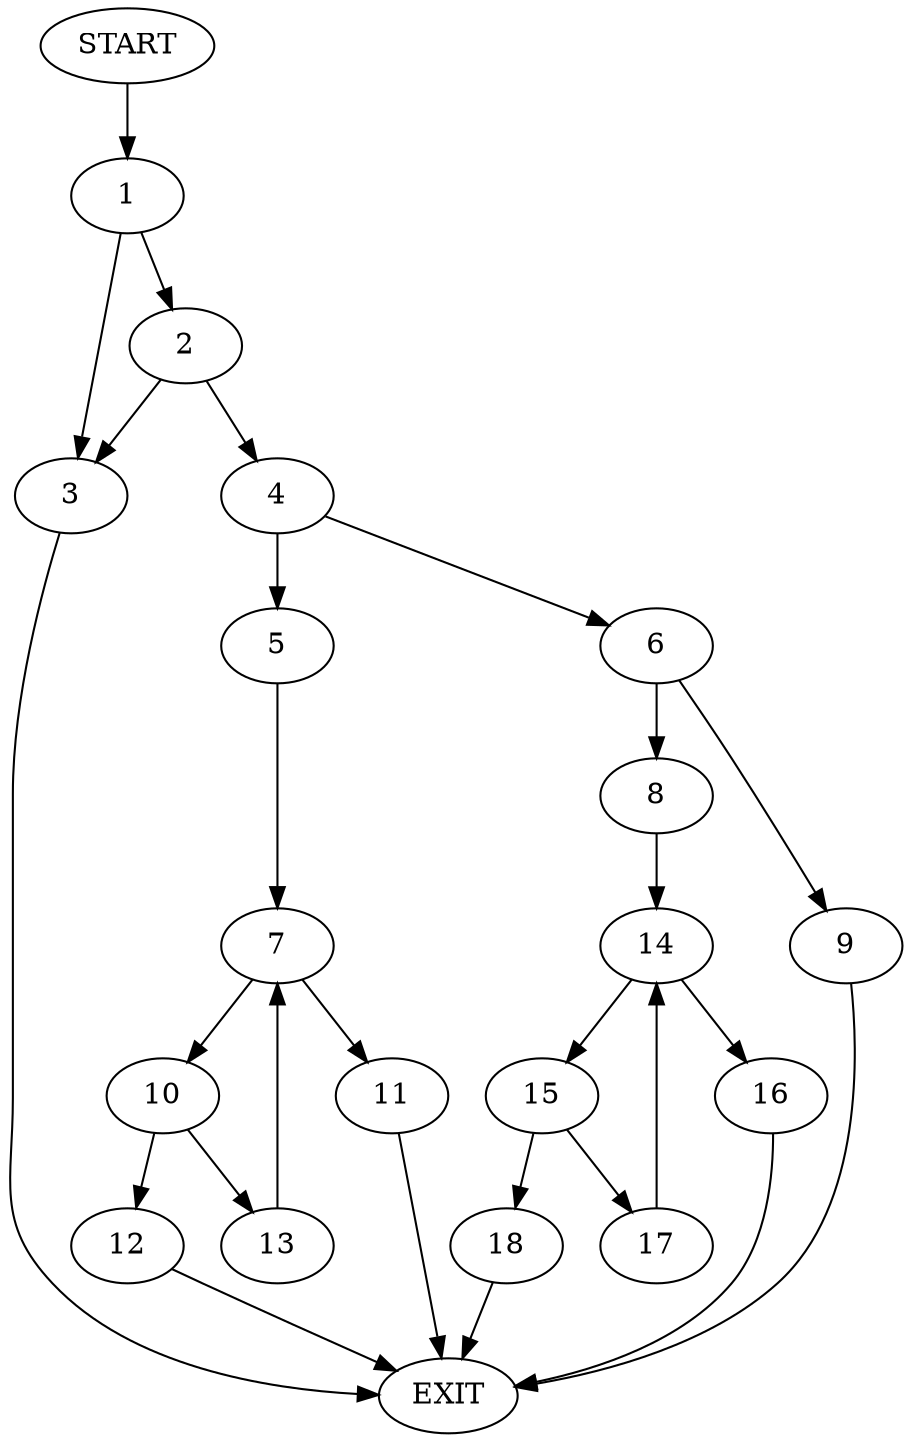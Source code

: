 digraph {
0 [label="START"]
19 [label="EXIT"]
0 -> 1
1 -> 2
1 -> 3
2 -> 3
2 -> 4
3 -> 19
4 -> 5
4 -> 6
5 -> 7
6 -> 8
6 -> 9
7 -> 10
7 -> 11
10 -> 12
10 -> 13
11 -> 19
12 -> 19
13 -> 7
9 -> 19
8 -> 14
14 -> 15
14 -> 16
16 -> 19
15 -> 17
15 -> 18
18 -> 19
17 -> 14
}
